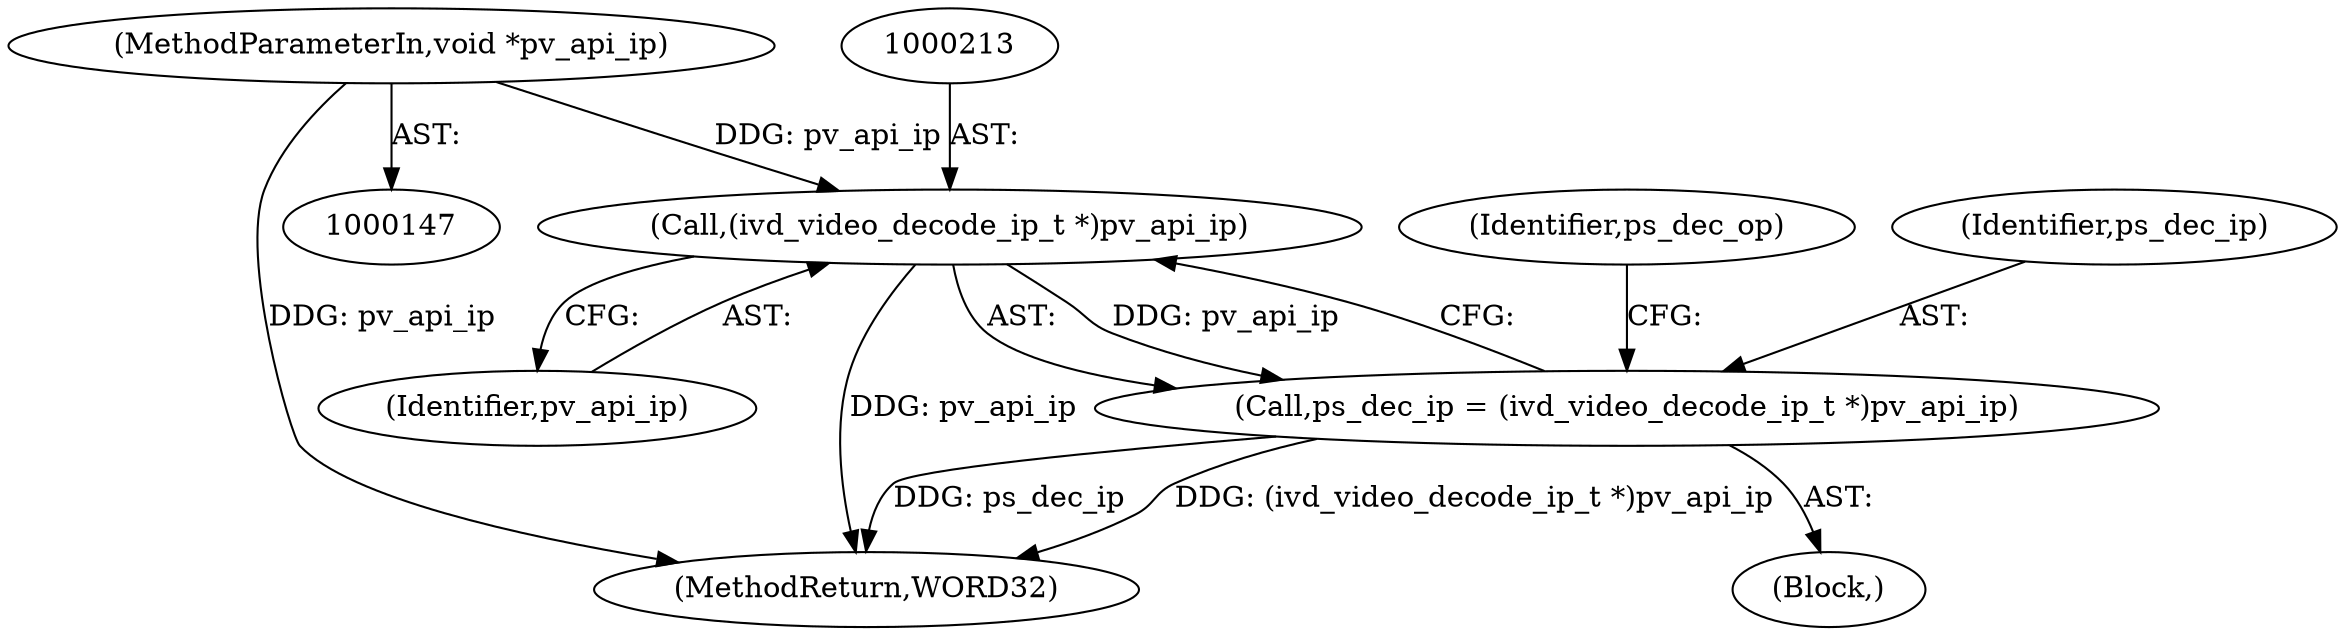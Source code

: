 digraph "0_Android_7109ce3f8f90a28ca9f0ee6e14f6ac5e414c62cf@pointer" {
"1000149" [label="(MethodParameterIn,void *pv_api_ip)"];
"1000212" [label="(Call,(ivd_video_decode_ip_t *)pv_api_ip)"];
"1000210" [label="(Call,ps_dec_ip = (ivd_video_decode_ip_t *)pv_api_ip)"];
"1000216" [label="(Identifier,ps_dec_op)"];
"1000210" [label="(Call,ps_dec_ip = (ivd_video_decode_ip_t *)pv_api_ip)"];
"1000214" [label="(Identifier,pv_api_ip)"];
"1000212" [label="(Call,(ivd_video_decode_ip_t *)pv_api_ip)"];
"1000149" [label="(MethodParameterIn,void *pv_api_ip)"];
"1000151" [label="(Block,)"];
"1002160" [label="(MethodReturn,WORD32)"];
"1000211" [label="(Identifier,ps_dec_ip)"];
"1000149" -> "1000147"  [label="AST: "];
"1000149" -> "1002160"  [label="DDG: pv_api_ip"];
"1000149" -> "1000212"  [label="DDG: pv_api_ip"];
"1000212" -> "1000210"  [label="AST: "];
"1000212" -> "1000214"  [label="CFG: "];
"1000213" -> "1000212"  [label="AST: "];
"1000214" -> "1000212"  [label="AST: "];
"1000210" -> "1000212"  [label="CFG: "];
"1000212" -> "1002160"  [label="DDG: pv_api_ip"];
"1000212" -> "1000210"  [label="DDG: pv_api_ip"];
"1000210" -> "1000151"  [label="AST: "];
"1000211" -> "1000210"  [label="AST: "];
"1000216" -> "1000210"  [label="CFG: "];
"1000210" -> "1002160"  [label="DDG: (ivd_video_decode_ip_t *)pv_api_ip"];
"1000210" -> "1002160"  [label="DDG: ps_dec_ip"];
}
